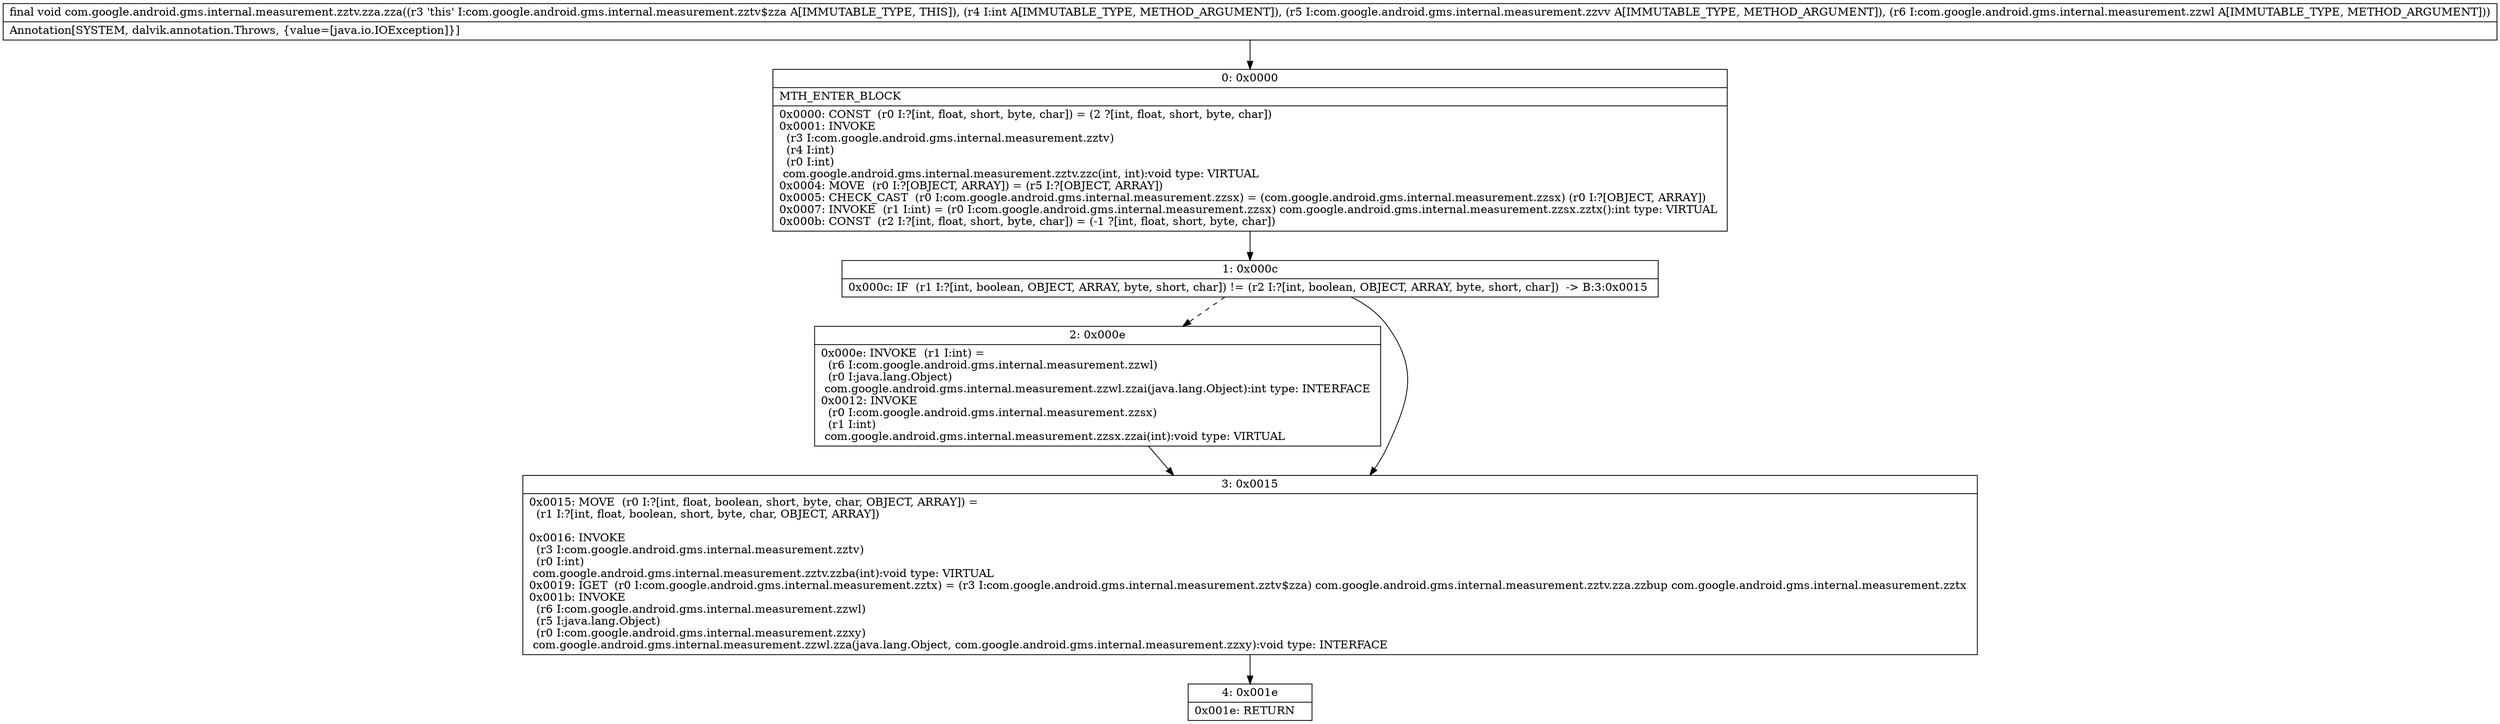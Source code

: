 digraph "CFG forcom.google.android.gms.internal.measurement.zztv.zza.zza(ILcom\/google\/android\/gms\/internal\/measurement\/zzvv;Lcom\/google\/android\/gms\/internal\/measurement\/zzwl;)V" {
Node_0 [shape=record,label="{0\:\ 0x0000|MTH_ENTER_BLOCK\l|0x0000: CONST  (r0 I:?[int, float, short, byte, char]) = (2 ?[int, float, short, byte, char]) \l0x0001: INVOKE  \l  (r3 I:com.google.android.gms.internal.measurement.zztv)\l  (r4 I:int)\l  (r0 I:int)\l com.google.android.gms.internal.measurement.zztv.zzc(int, int):void type: VIRTUAL \l0x0004: MOVE  (r0 I:?[OBJECT, ARRAY]) = (r5 I:?[OBJECT, ARRAY]) \l0x0005: CHECK_CAST  (r0 I:com.google.android.gms.internal.measurement.zzsx) = (com.google.android.gms.internal.measurement.zzsx) (r0 I:?[OBJECT, ARRAY]) \l0x0007: INVOKE  (r1 I:int) = (r0 I:com.google.android.gms.internal.measurement.zzsx) com.google.android.gms.internal.measurement.zzsx.zztx():int type: VIRTUAL \l0x000b: CONST  (r2 I:?[int, float, short, byte, char]) = (\-1 ?[int, float, short, byte, char]) \l}"];
Node_1 [shape=record,label="{1\:\ 0x000c|0x000c: IF  (r1 I:?[int, boolean, OBJECT, ARRAY, byte, short, char]) != (r2 I:?[int, boolean, OBJECT, ARRAY, byte, short, char])  \-\> B:3:0x0015 \l}"];
Node_2 [shape=record,label="{2\:\ 0x000e|0x000e: INVOKE  (r1 I:int) = \l  (r6 I:com.google.android.gms.internal.measurement.zzwl)\l  (r0 I:java.lang.Object)\l com.google.android.gms.internal.measurement.zzwl.zzai(java.lang.Object):int type: INTERFACE \l0x0012: INVOKE  \l  (r0 I:com.google.android.gms.internal.measurement.zzsx)\l  (r1 I:int)\l com.google.android.gms.internal.measurement.zzsx.zzai(int):void type: VIRTUAL \l}"];
Node_3 [shape=record,label="{3\:\ 0x0015|0x0015: MOVE  (r0 I:?[int, float, boolean, short, byte, char, OBJECT, ARRAY]) = \l  (r1 I:?[int, float, boolean, short, byte, char, OBJECT, ARRAY])\l \l0x0016: INVOKE  \l  (r3 I:com.google.android.gms.internal.measurement.zztv)\l  (r0 I:int)\l com.google.android.gms.internal.measurement.zztv.zzba(int):void type: VIRTUAL \l0x0019: IGET  (r0 I:com.google.android.gms.internal.measurement.zztx) = (r3 I:com.google.android.gms.internal.measurement.zztv$zza) com.google.android.gms.internal.measurement.zztv.zza.zzbup com.google.android.gms.internal.measurement.zztx \l0x001b: INVOKE  \l  (r6 I:com.google.android.gms.internal.measurement.zzwl)\l  (r5 I:java.lang.Object)\l  (r0 I:com.google.android.gms.internal.measurement.zzxy)\l com.google.android.gms.internal.measurement.zzwl.zza(java.lang.Object, com.google.android.gms.internal.measurement.zzxy):void type: INTERFACE \l}"];
Node_4 [shape=record,label="{4\:\ 0x001e|0x001e: RETURN   \l}"];
MethodNode[shape=record,label="{final void com.google.android.gms.internal.measurement.zztv.zza.zza((r3 'this' I:com.google.android.gms.internal.measurement.zztv$zza A[IMMUTABLE_TYPE, THIS]), (r4 I:int A[IMMUTABLE_TYPE, METHOD_ARGUMENT]), (r5 I:com.google.android.gms.internal.measurement.zzvv A[IMMUTABLE_TYPE, METHOD_ARGUMENT]), (r6 I:com.google.android.gms.internal.measurement.zzwl A[IMMUTABLE_TYPE, METHOD_ARGUMENT]))  | Annotation[SYSTEM, dalvik.annotation.Throws, \{value=[java.io.IOException]\}]\l}"];
MethodNode -> Node_0;
Node_0 -> Node_1;
Node_1 -> Node_2[style=dashed];
Node_1 -> Node_3;
Node_2 -> Node_3;
Node_3 -> Node_4;
}

